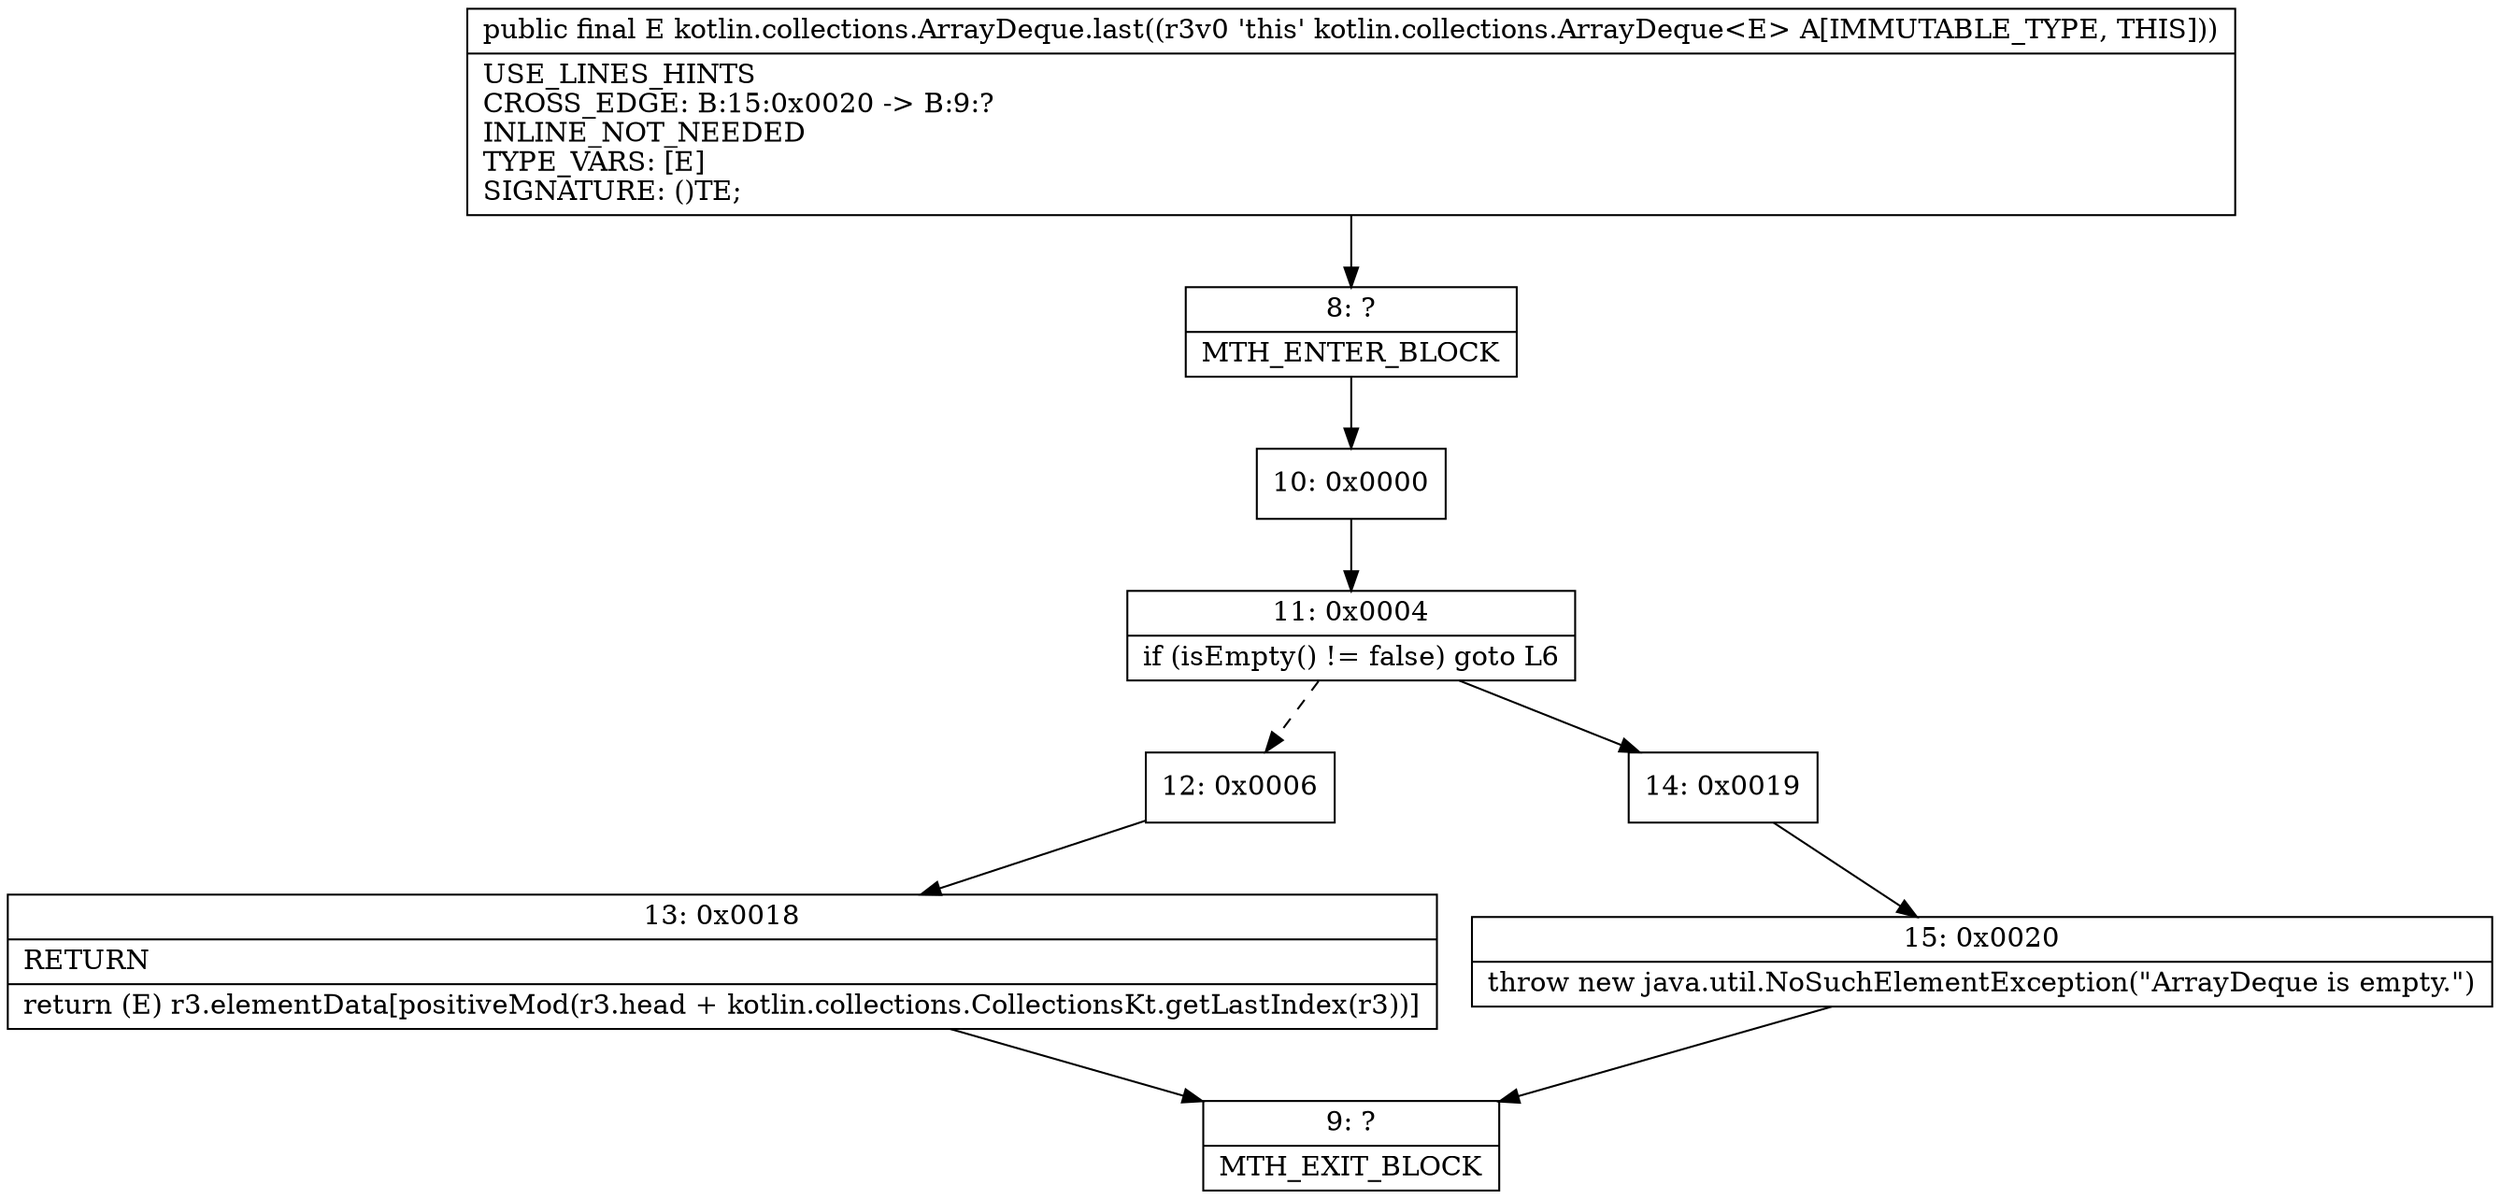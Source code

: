 digraph "CFG forkotlin.collections.ArrayDeque.last()Ljava\/lang\/Object;" {
Node_8 [shape=record,label="{8\:\ ?|MTH_ENTER_BLOCK\l}"];
Node_10 [shape=record,label="{10\:\ 0x0000}"];
Node_11 [shape=record,label="{11\:\ 0x0004|if (isEmpty() != false) goto L6\l}"];
Node_12 [shape=record,label="{12\:\ 0x0006}"];
Node_13 [shape=record,label="{13\:\ 0x0018|RETURN\l|return (E) r3.elementData[positiveMod(r3.head + kotlin.collections.CollectionsKt.getLastIndex(r3))]\l}"];
Node_9 [shape=record,label="{9\:\ ?|MTH_EXIT_BLOCK\l}"];
Node_14 [shape=record,label="{14\:\ 0x0019}"];
Node_15 [shape=record,label="{15\:\ 0x0020|throw new java.util.NoSuchElementException(\"ArrayDeque is empty.\")\l}"];
MethodNode[shape=record,label="{public final E kotlin.collections.ArrayDeque.last((r3v0 'this' kotlin.collections.ArrayDeque\<E\> A[IMMUTABLE_TYPE, THIS]))  | USE_LINES_HINTS\lCROSS_EDGE: B:15:0x0020 \-\> B:9:?\lINLINE_NOT_NEEDED\lTYPE_VARS: [E]\lSIGNATURE: ()TE;\l}"];
MethodNode -> Node_8;Node_8 -> Node_10;
Node_10 -> Node_11;
Node_11 -> Node_12[style=dashed];
Node_11 -> Node_14;
Node_12 -> Node_13;
Node_13 -> Node_9;
Node_14 -> Node_15;
Node_15 -> Node_9;
}

